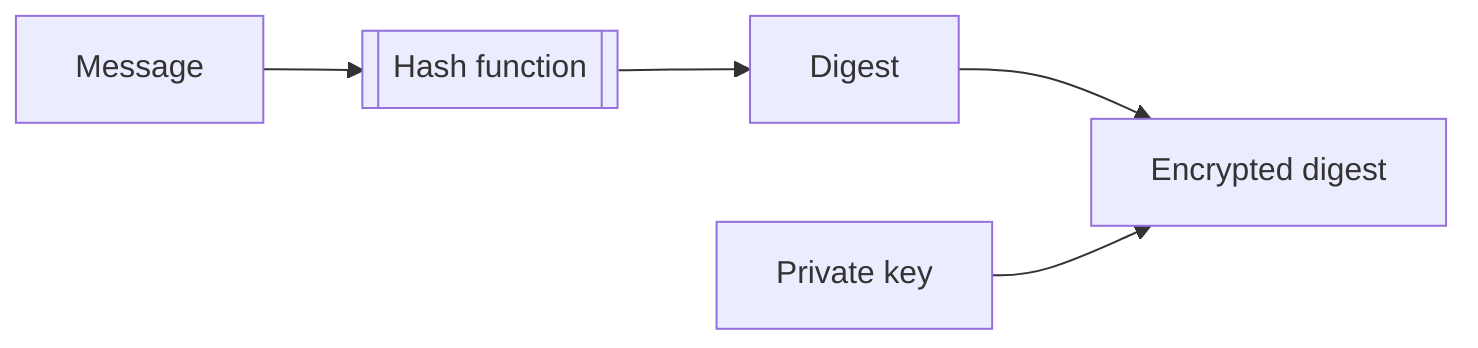 flowchart LR
    Message --> hf[[Hash function]]
    hf --> Digest
    Digest --> edigest[Encrypted digest]
    prk[Private key] --> edigest[Encrypted digest]